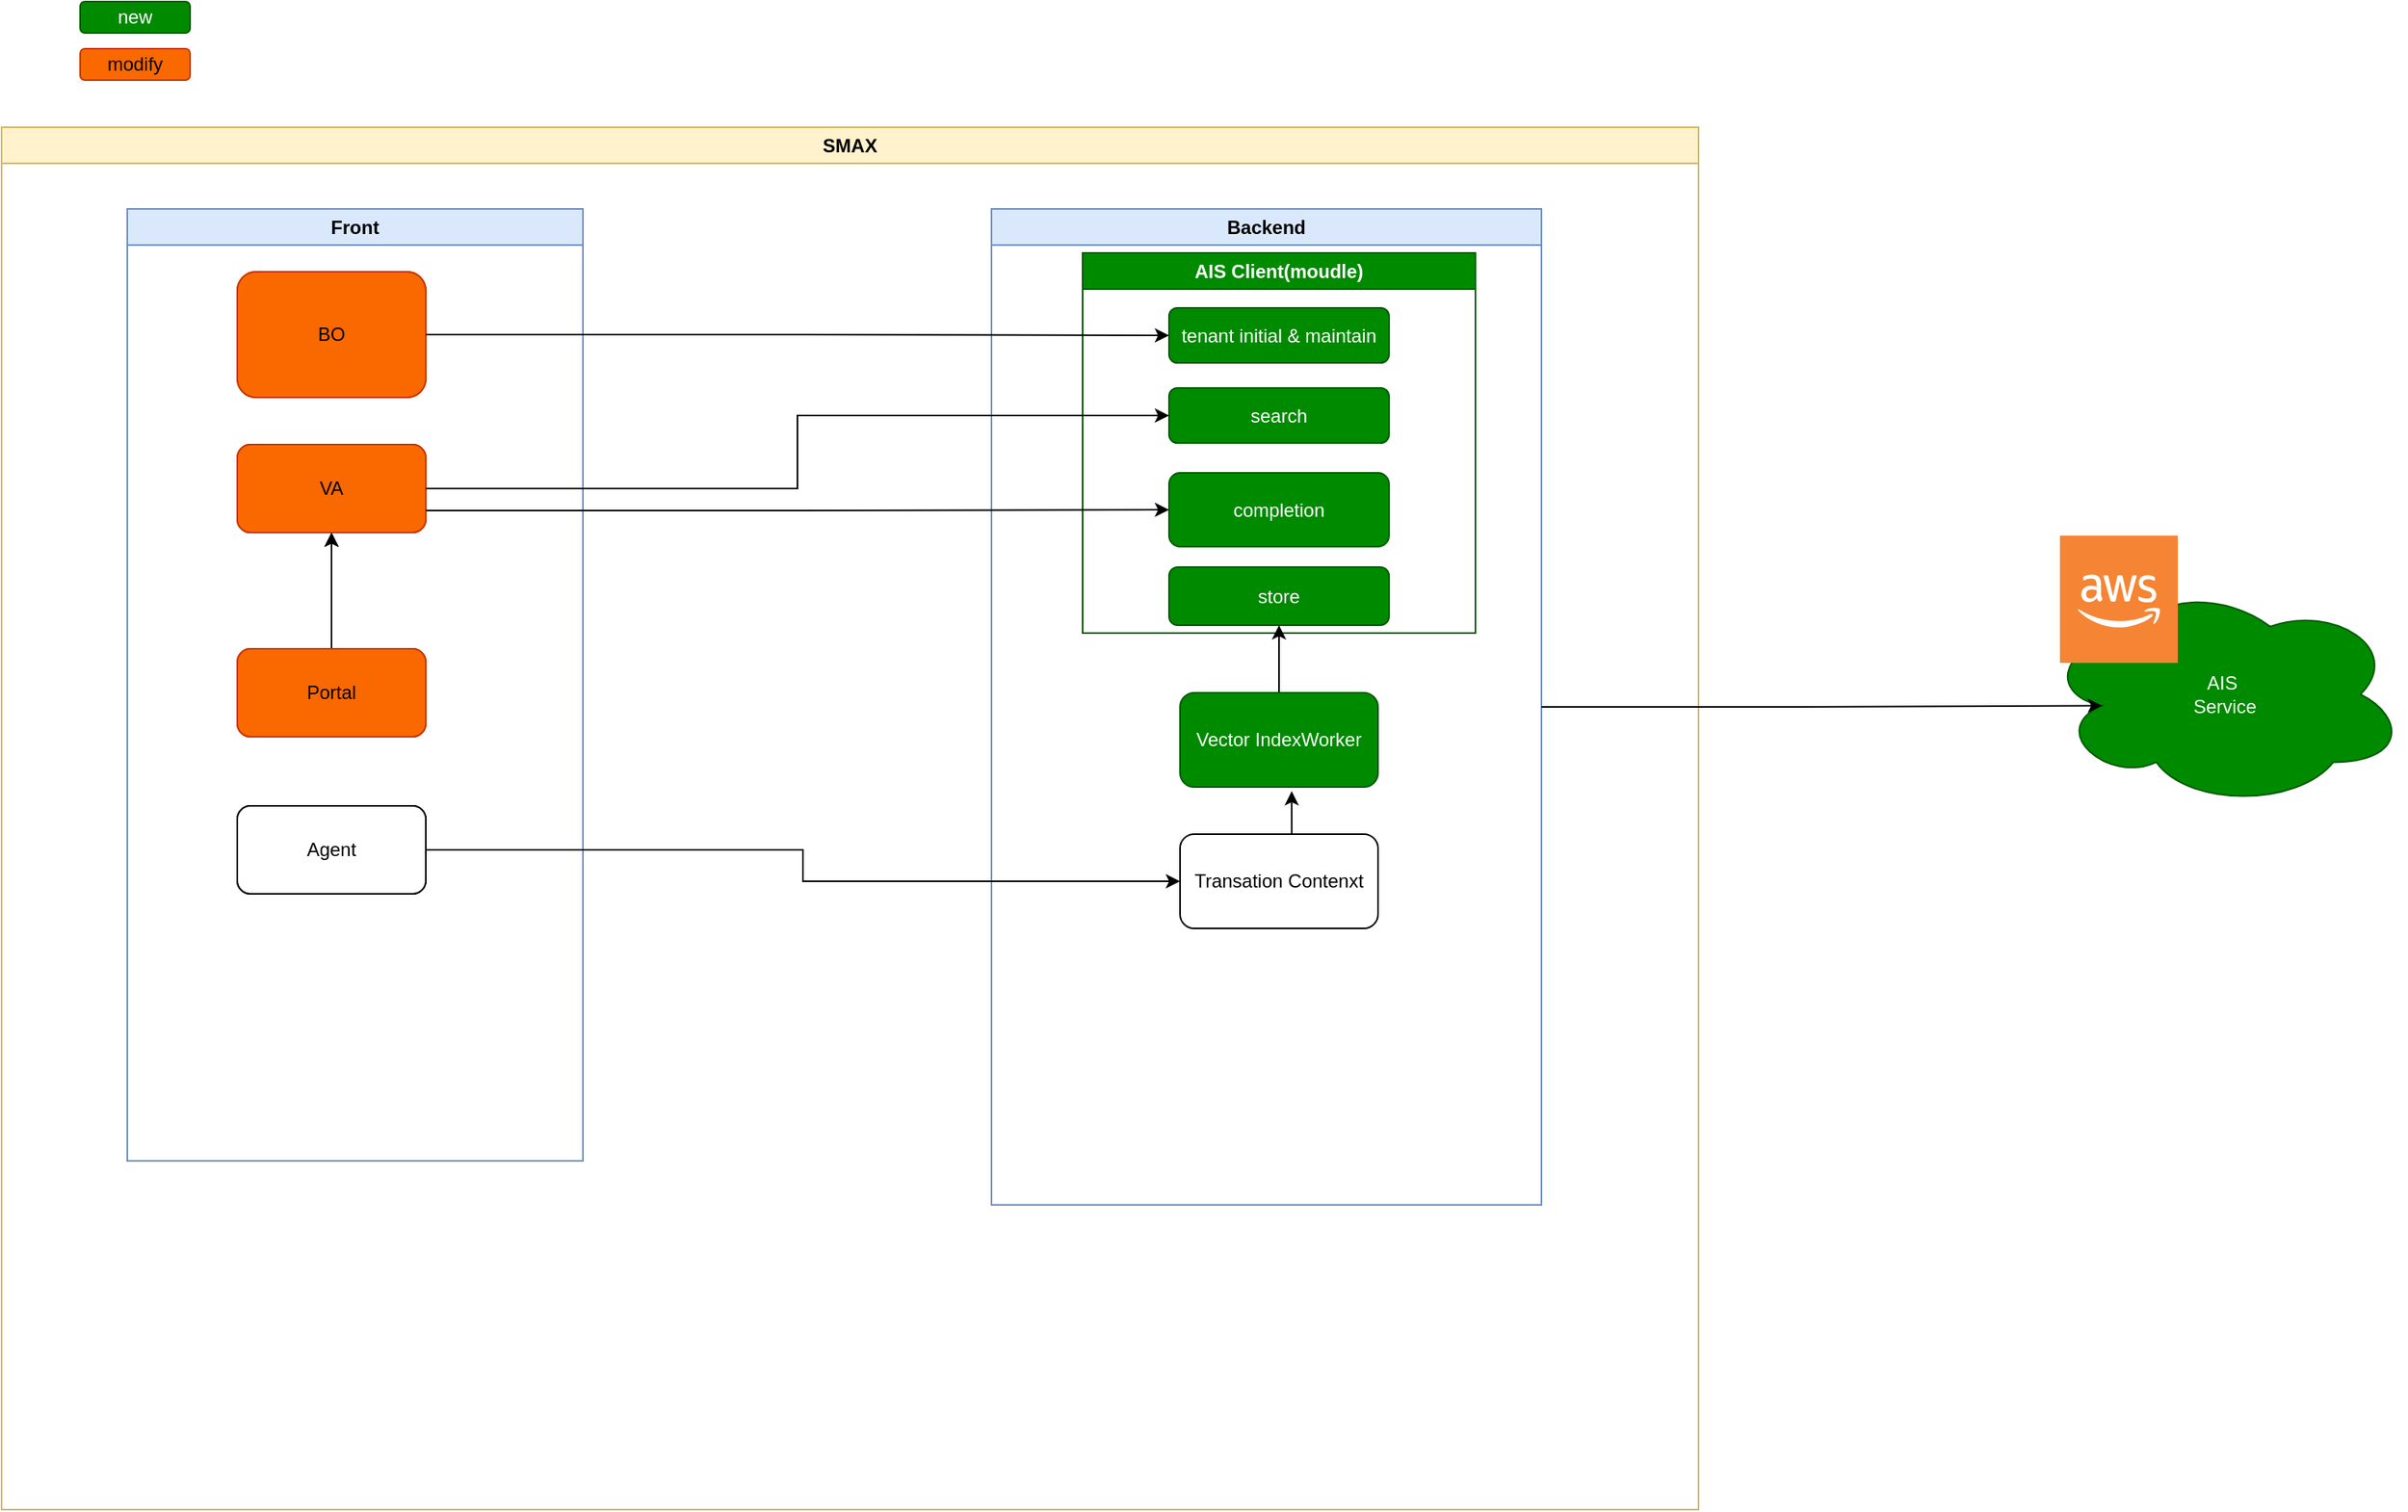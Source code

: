 <mxfile version="21.3.4" type="github">
  <diagram name="Page-1" id="odipKbfPbS6Y9QyWL36y">
    <mxGraphModel dx="2074" dy="1156" grid="1" gridSize="10" guides="1" tooltips="1" connect="1" arrows="1" fold="1" page="1" pageScale="1" pageWidth="850" pageHeight="1100" math="0" shadow="0">
      <root>
        <mxCell id="0" />
        <mxCell id="1" parent="0" />
        <mxCell id="U1x9iC37zXUNY2ASAc2D-7" value="SMAX" style="swimlane;whiteSpace=wrap;html=1;fillColor=#fff2cc;strokeColor=#d6b656;" vertex="1" parent="1">
          <mxGeometry x="40" y="100" width="1080" height="880" as="geometry" />
        </mxCell>
        <mxCell id="U1x9iC37zXUNY2ASAc2D-26" value="Front" style="swimlane;whiteSpace=wrap;html=1;" vertex="1" parent="U1x9iC37zXUNY2ASAc2D-7">
          <mxGeometry x="80" y="52" width="290" height="606" as="geometry" />
        </mxCell>
        <mxCell id="U1x9iC37zXUNY2ASAc2D-19" value="BO" style="rounded=1;whiteSpace=wrap;html=1;fillColor=#fa6800;fontColor=#000000;strokeColor=#C73500;" vertex="1" parent="U1x9iC37zXUNY2ASAc2D-26">
          <mxGeometry x="70" y="40" width="120" height="80" as="geometry" />
        </mxCell>
        <mxCell id="U1x9iC37zXUNY2ASAc2D-31" value="" style="edgeStyle=orthogonalEdgeStyle;rounded=0;orthogonalLoop=1;jettySize=auto;html=1;" edge="1" parent="U1x9iC37zXUNY2ASAc2D-26" source="U1x9iC37zXUNY2ASAc2D-21" target="U1x9iC37zXUNY2ASAc2D-29">
          <mxGeometry relative="1" as="geometry" />
        </mxCell>
        <mxCell id="U1x9iC37zXUNY2ASAc2D-21" value="Portal" style="rounded=1;whiteSpace=wrap;html=1;fillColor=#fa6800;fontColor=#000000;strokeColor=#C73500;" vertex="1" parent="U1x9iC37zXUNY2ASAc2D-26">
          <mxGeometry x="70" y="280" width="120" height="56" as="geometry" />
        </mxCell>
        <mxCell id="U1x9iC37zXUNY2ASAc2D-29" value="VA" style="rounded=1;whiteSpace=wrap;html=1;fillColor=#fa6800;fontColor=#000000;strokeColor=#C73500;" vertex="1" parent="U1x9iC37zXUNY2ASAc2D-26">
          <mxGeometry x="70" y="150" width="120" height="56" as="geometry" />
        </mxCell>
        <mxCell id="U1x9iC37zXUNY2ASAc2D-39" value="Agent" style="rounded=1;whiteSpace=wrap;html=1;" vertex="1" parent="U1x9iC37zXUNY2ASAc2D-26">
          <mxGeometry x="70" y="380" width="120" height="56" as="geometry" />
        </mxCell>
        <mxCell id="U1x9iC37zXUNY2ASAc2D-27" value="Backend" style="swimlane;whiteSpace=wrap;html=1;fillColor=#dae8fc;strokeColor=#6c8ebf;" vertex="1" parent="U1x9iC37zXUNY2ASAc2D-7">
          <mxGeometry x="630" y="52" width="350" height="634" as="geometry" />
        </mxCell>
        <mxCell id="U1x9iC37zXUNY2ASAc2D-18" value="AIS Client(moudle)" style="swimlane;whiteSpace=wrap;html=1;fillColor=#008a00;fontColor=#ffffff;strokeColor=#005700;" vertex="1" parent="U1x9iC37zXUNY2ASAc2D-27">
          <mxGeometry x="58" y="28" width="250" height="242" as="geometry" />
        </mxCell>
        <mxCell id="U1x9iC37zXUNY2ASAc2D-33" value="tenant initial &amp;amp; maintain" style="rounded=1;whiteSpace=wrap;html=1;fillColor=#008a00;fontColor=#ffffff;strokeColor=#005700;" vertex="1" parent="U1x9iC37zXUNY2ASAc2D-18">
          <mxGeometry x="55" y="35" width="140" height="35" as="geometry" />
        </mxCell>
        <mxCell id="U1x9iC37zXUNY2ASAc2D-41" value="search" style="rounded=1;whiteSpace=wrap;html=1;fillColor=#008a00;fontColor=#ffffff;strokeColor=#005700;" vertex="1" parent="U1x9iC37zXUNY2ASAc2D-18">
          <mxGeometry x="55" y="86" width="140" height="35" as="geometry" />
        </mxCell>
        <mxCell id="U1x9iC37zXUNY2ASAc2D-43" value="completion" style="rounded=1;whiteSpace=wrap;html=1;fillColor=#008a00;fontColor=#ffffff;strokeColor=#005700;" vertex="1" parent="U1x9iC37zXUNY2ASAc2D-18">
          <mxGeometry x="55" y="140" width="140" height="47" as="geometry" />
        </mxCell>
        <mxCell id="U1x9iC37zXUNY2ASAc2D-44" value="store" style="rounded=1;whiteSpace=wrap;html=1;fillColor=#008a00;fontColor=#ffffff;strokeColor=#005700;" vertex="1" parent="U1x9iC37zXUNY2ASAc2D-18">
          <mxGeometry x="55" y="200" width="140" height="37" as="geometry" />
        </mxCell>
        <mxCell id="U1x9iC37zXUNY2ASAc2D-42" style="edgeStyle=orthogonalEdgeStyle;rounded=0;orthogonalLoop=1;jettySize=auto;html=1;exitX=0.5;exitY=0;exitDx=0;exitDy=0;entryX=0.5;entryY=1;entryDx=0;entryDy=0;" edge="1" parent="U1x9iC37zXUNY2ASAc2D-27" source="U1x9iC37zXUNY2ASAc2D-14" target="U1x9iC37zXUNY2ASAc2D-44">
          <mxGeometry relative="1" as="geometry" />
        </mxCell>
        <mxCell id="U1x9iC37zXUNY2ASAc2D-14" value="Vector IndexWorker" style="rounded=1;whiteSpace=wrap;html=1;fillColor=#008a00;fontColor=#ffffff;strokeColor=#005700;" vertex="1" parent="U1x9iC37zXUNY2ASAc2D-27">
          <mxGeometry x="120" y="308" width="126" height="60" as="geometry" />
        </mxCell>
        <mxCell id="U1x9iC37zXUNY2ASAc2D-10" value="Transation Contenxt" style="rounded=1;whiteSpace=wrap;html=1;" vertex="1" parent="U1x9iC37zXUNY2ASAc2D-27">
          <mxGeometry x="120" y="398" width="126" height="60" as="geometry" />
        </mxCell>
        <mxCell id="U1x9iC37zXUNY2ASAc2D-28" style="edgeStyle=orthogonalEdgeStyle;rounded=0;orthogonalLoop=1;jettySize=auto;html=1;exitX=0.5;exitY=0;exitDx=0;exitDy=0;entryX=0.564;entryY=1.044;entryDx=0;entryDy=0;entryPerimeter=0;" edge="1" parent="U1x9iC37zXUNY2ASAc2D-27" source="U1x9iC37zXUNY2ASAc2D-10" target="U1x9iC37zXUNY2ASAc2D-14">
          <mxGeometry relative="1" as="geometry" />
        </mxCell>
        <mxCell id="U1x9iC37zXUNY2ASAc2D-51" value="Front" style="swimlane;whiteSpace=wrap;html=1;fillColor=#dae8fc;strokeColor=#6c8ebf;" vertex="1" parent="U1x9iC37zXUNY2ASAc2D-27">
          <mxGeometry x="-550" width="290" height="606" as="geometry" />
        </mxCell>
        <mxCell id="U1x9iC37zXUNY2ASAc2D-52" value="BO" style="rounded=1;whiteSpace=wrap;html=1;fillColor=#fa6800;fontColor=#000000;strokeColor=#C73500;" vertex="1" parent="U1x9iC37zXUNY2ASAc2D-51">
          <mxGeometry x="70" y="40" width="120" height="80" as="geometry" />
        </mxCell>
        <mxCell id="U1x9iC37zXUNY2ASAc2D-53" value="" style="edgeStyle=orthogonalEdgeStyle;rounded=0;orthogonalLoop=1;jettySize=auto;html=1;" edge="1" parent="U1x9iC37zXUNY2ASAc2D-51" source="U1x9iC37zXUNY2ASAc2D-54" target="U1x9iC37zXUNY2ASAc2D-55">
          <mxGeometry relative="1" as="geometry" />
        </mxCell>
        <mxCell id="U1x9iC37zXUNY2ASAc2D-54" value="Portal" style="rounded=1;whiteSpace=wrap;html=1;fillColor=#fa6800;fontColor=#000000;strokeColor=#C73500;" vertex="1" parent="U1x9iC37zXUNY2ASAc2D-51">
          <mxGeometry x="70" y="280" width="120" height="56" as="geometry" />
        </mxCell>
        <mxCell id="U1x9iC37zXUNY2ASAc2D-55" value="VA" style="rounded=1;whiteSpace=wrap;html=1;fillColor=#fa6800;fontColor=#000000;strokeColor=#C73500;" vertex="1" parent="U1x9iC37zXUNY2ASAc2D-51">
          <mxGeometry x="70" y="150" width="120" height="56" as="geometry" />
        </mxCell>
        <mxCell id="U1x9iC37zXUNY2ASAc2D-56" value="Agent" style="rounded=1;whiteSpace=wrap;html=1;" vertex="1" parent="U1x9iC37zXUNY2ASAc2D-51">
          <mxGeometry x="70" y="380" width="120" height="56" as="geometry" />
        </mxCell>
        <mxCell id="U1x9iC37zXUNY2ASAc2D-30" style="edgeStyle=orthogonalEdgeStyle;rounded=0;orthogonalLoop=1;jettySize=auto;html=1;exitX=1;exitY=0.5;exitDx=0;exitDy=0;entryX=0;entryY=0.5;entryDx=0;entryDy=0;" edge="1" parent="U1x9iC37zXUNY2ASAc2D-7" source="U1x9iC37zXUNY2ASAc2D-19" target="U1x9iC37zXUNY2ASAc2D-33">
          <mxGeometry relative="1" as="geometry" />
        </mxCell>
        <mxCell id="U1x9iC37zXUNY2ASAc2D-32" style="edgeStyle=orthogonalEdgeStyle;rounded=0;orthogonalLoop=1;jettySize=auto;html=1;exitX=1;exitY=0.5;exitDx=0;exitDy=0;entryX=0;entryY=0.5;entryDx=0;entryDy=0;" edge="1" parent="U1x9iC37zXUNY2ASAc2D-7" source="U1x9iC37zXUNY2ASAc2D-29" target="U1x9iC37zXUNY2ASAc2D-41">
          <mxGeometry relative="1" as="geometry" />
        </mxCell>
        <mxCell id="U1x9iC37zXUNY2ASAc2D-40" style="edgeStyle=orthogonalEdgeStyle;rounded=0;orthogonalLoop=1;jettySize=auto;html=1;exitX=1;exitY=0.5;exitDx=0;exitDy=0;entryX=0;entryY=0.5;entryDx=0;entryDy=0;" edge="1" parent="U1x9iC37zXUNY2ASAc2D-7" source="U1x9iC37zXUNY2ASAc2D-39" target="U1x9iC37zXUNY2ASAc2D-10">
          <mxGeometry relative="1" as="geometry" />
        </mxCell>
        <mxCell id="U1x9iC37zXUNY2ASAc2D-45" style="edgeStyle=orthogonalEdgeStyle;rounded=0;orthogonalLoop=1;jettySize=auto;html=1;exitX=1;exitY=0.75;exitDx=0;exitDy=0;entryX=0;entryY=0.5;entryDx=0;entryDy=0;" edge="1" parent="U1x9iC37zXUNY2ASAc2D-7" source="U1x9iC37zXUNY2ASAc2D-29" target="U1x9iC37zXUNY2ASAc2D-43">
          <mxGeometry relative="1" as="geometry" />
        </mxCell>
        <mxCell id="U1x9iC37zXUNY2ASAc2D-11" value="new" style="rounded=1;whiteSpace=wrap;html=1;fillColor=#008a00;strokeColor=#005700;fontColor=#ffffff;" vertex="1" parent="1">
          <mxGeometry x="90" y="20" width="70" height="20" as="geometry" />
        </mxCell>
        <mxCell id="U1x9iC37zXUNY2ASAc2D-12" value="modify" style="rounded=1;whiteSpace=wrap;html=1;fillColor=#fa6800;strokeColor=#C73500;fontColor=#000000;" vertex="1" parent="1">
          <mxGeometry x="90" y="50" width="70" height="20" as="geometry" />
        </mxCell>
        <mxCell id="U1x9iC37zXUNY2ASAc2D-48" value="AIS&amp;nbsp;&lt;br&gt;Service" style="ellipse;shape=cloud;whiteSpace=wrap;html=1;fillColor=#008a00;fontColor=#ffffff;strokeColor=#005700;" vertex="1" parent="1">
          <mxGeometry x="1340" y="389" width="230" height="144" as="geometry" />
        </mxCell>
        <mxCell id="U1x9iC37zXUNY2ASAc2D-49" value="" style="outlineConnect=0;dashed=0;verticalLabelPosition=bottom;verticalAlign=top;align=center;html=1;shape=mxgraph.aws3.cloud_2;fillColor=#F58534;gradientColor=none;" vertex="1" parent="1">
          <mxGeometry x="1350" y="360" width="75" height="81" as="geometry" />
        </mxCell>
        <mxCell id="U1x9iC37zXUNY2ASAc2D-50" style="edgeStyle=orthogonalEdgeStyle;rounded=0;orthogonalLoop=1;jettySize=auto;html=1;exitX=1;exitY=0.5;exitDx=0;exitDy=0;entryX=0.16;entryY=0.55;entryDx=0;entryDy=0;entryPerimeter=0;" edge="1" parent="1" source="U1x9iC37zXUNY2ASAc2D-27" target="U1x9iC37zXUNY2ASAc2D-48">
          <mxGeometry relative="1" as="geometry" />
        </mxCell>
      </root>
    </mxGraphModel>
  </diagram>
</mxfile>
